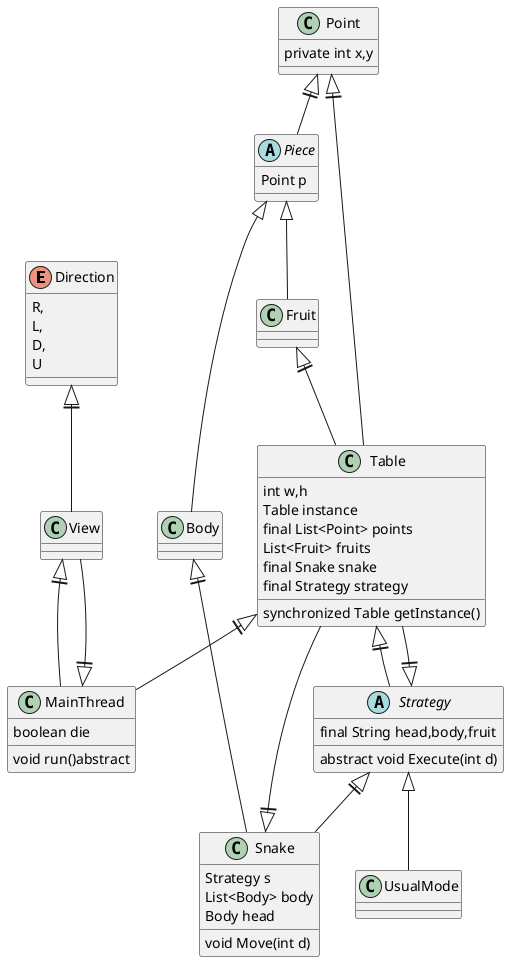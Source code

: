 @startuml
'https://plantuml.com/class-diagram

enum Direction{
    R,
    L,
    D,
    U
}

abstract Piece{
    Point p
    'Constructor, Getter and Setter for p
}

class Fruit{

}

class Body{

}

class Point{
    private int x,y
    'Constructor, Getter and Setter for x, y;
}

class Table{
    int w,h
    Table instance
    'Constructor, Getter and Setter for x, y;
    final List<Point> points
    List<Fruit> fruits
    final Snake snake
    final Strategy strategy
    'Constructor
    synchronized Table getInstance()
}

class Snake{
    Strategy s
    List<Body> body
    void Move(int d)
    Body head

}

abstract Strategy{
    final String head,body,fruit
    'Getter and Setter
    abstract void Execute(int d)
    'If died set die value true in MainThread
}

class UsualMode{

}

class MainThread{
    boolean die
    void run()abstract
}

Point<||-- Table
Snake<||-- Table
Fruit<||-- Table
Strategy<||--Snake
Point<||--Piece
Body<||--Snake
Table<||--MainThread
Table<||--Strategy
Strategy<||--Table
MainThread<||--View
View<||--MainThread
Direction<||--View
'View means our GUI

Piece<|-- Fruit
Piece<|-- Body
Strategy<|-- UsualMode

@enduml